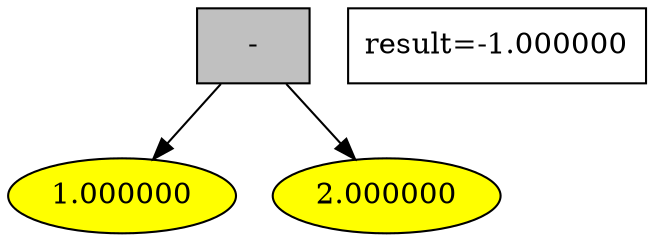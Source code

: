 digraph G {
1 [style = filled, label="-", shape = box, fillcolor="grey"];
1->0;
0 [style = filled, label="1.000000", fillcolor="yellow"];
1->2;
2 [style = filled, label="2.000000", fillcolor="yellow"];
"result=-1.000000" [shape=box];
}
